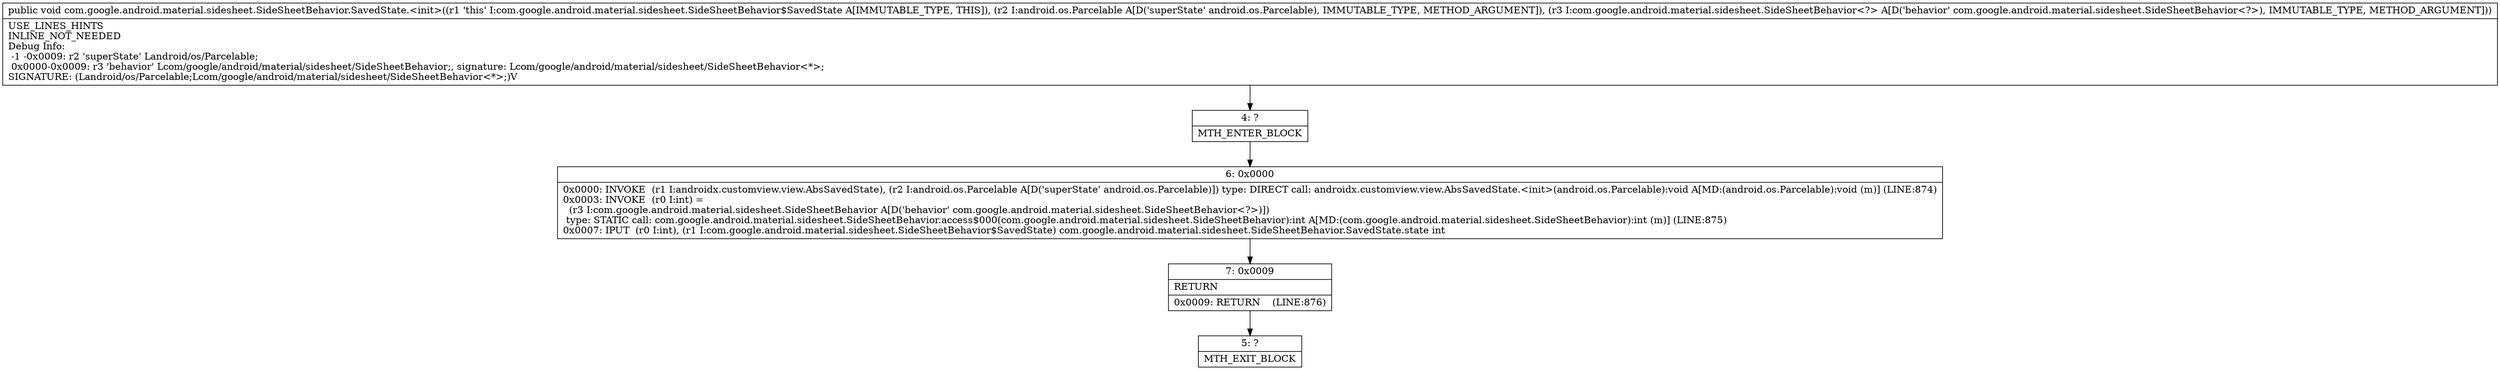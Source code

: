 digraph "CFG forcom.google.android.material.sidesheet.SideSheetBehavior.SavedState.\<init\>(Landroid\/os\/Parcelable;Lcom\/google\/android\/material\/sidesheet\/SideSheetBehavior;)V" {
Node_4 [shape=record,label="{4\:\ ?|MTH_ENTER_BLOCK\l}"];
Node_6 [shape=record,label="{6\:\ 0x0000|0x0000: INVOKE  (r1 I:androidx.customview.view.AbsSavedState), (r2 I:android.os.Parcelable A[D('superState' android.os.Parcelable)]) type: DIRECT call: androidx.customview.view.AbsSavedState.\<init\>(android.os.Parcelable):void A[MD:(android.os.Parcelable):void (m)] (LINE:874)\l0x0003: INVOKE  (r0 I:int) = \l  (r3 I:com.google.android.material.sidesheet.SideSheetBehavior A[D('behavior' com.google.android.material.sidesheet.SideSheetBehavior\<?\>)])\l type: STATIC call: com.google.android.material.sidesheet.SideSheetBehavior.access$000(com.google.android.material.sidesheet.SideSheetBehavior):int A[MD:(com.google.android.material.sidesheet.SideSheetBehavior):int (m)] (LINE:875)\l0x0007: IPUT  (r0 I:int), (r1 I:com.google.android.material.sidesheet.SideSheetBehavior$SavedState) com.google.android.material.sidesheet.SideSheetBehavior.SavedState.state int \l}"];
Node_7 [shape=record,label="{7\:\ 0x0009|RETURN\l|0x0009: RETURN    (LINE:876)\l}"];
Node_5 [shape=record,label="{5\:\ ?|MTH_EXIT_BLOCK\l}"];
MethodNode[shape=record,label="{public void com.google.android.material.sidesheet.SideSheetBehavior.SavedState.\<init\>((r1 'this' I:com.google.android.material.sidesheet.SideSheetBehavior$SavedState A[IMMUTABLE_TYPE, THIS]), (r2 I:android.os.Parcelable A[D('superState' android.os.Parcelable), IMMUTABLE_TYPE, METHOD_ARGUMENT]), (r3 I:com.google.android.material.sidesheet.SideSheetBehavior\<?\> A[D('behavior' com.google.android.material.sidesheet.SideSheetBehavior\<?\>), IMMUTABLE_TYPE, METHOD_ARGUMENT]))  | USE_LINES_HINTS\lINLINE_NOT_NEEDED\lDebug Info:\l  \-1 \-0x0009: r2 'superState' Landroid\/os\/Parcelable;\l  0x0000\-0x0009: r3 'behavior' Lcom\/google\/android\/material\/sidesheet\/SideSheetBehavior;, signature: Lcom\/google\/android\/material\/sidesheet\/SideSheetBehavior\<*\>;\lSIGNATURE: (Landroid\/os\/Parcelable;Lcom\/google\/android\/material\/sidesheet\/SideSheetBehavior\<*\>;)V\l}"];
MethodNode -> Node_4;Node_4 -> Node_6;
Node_6 -> Node_7;
Node_7 -> Node_5;
}

